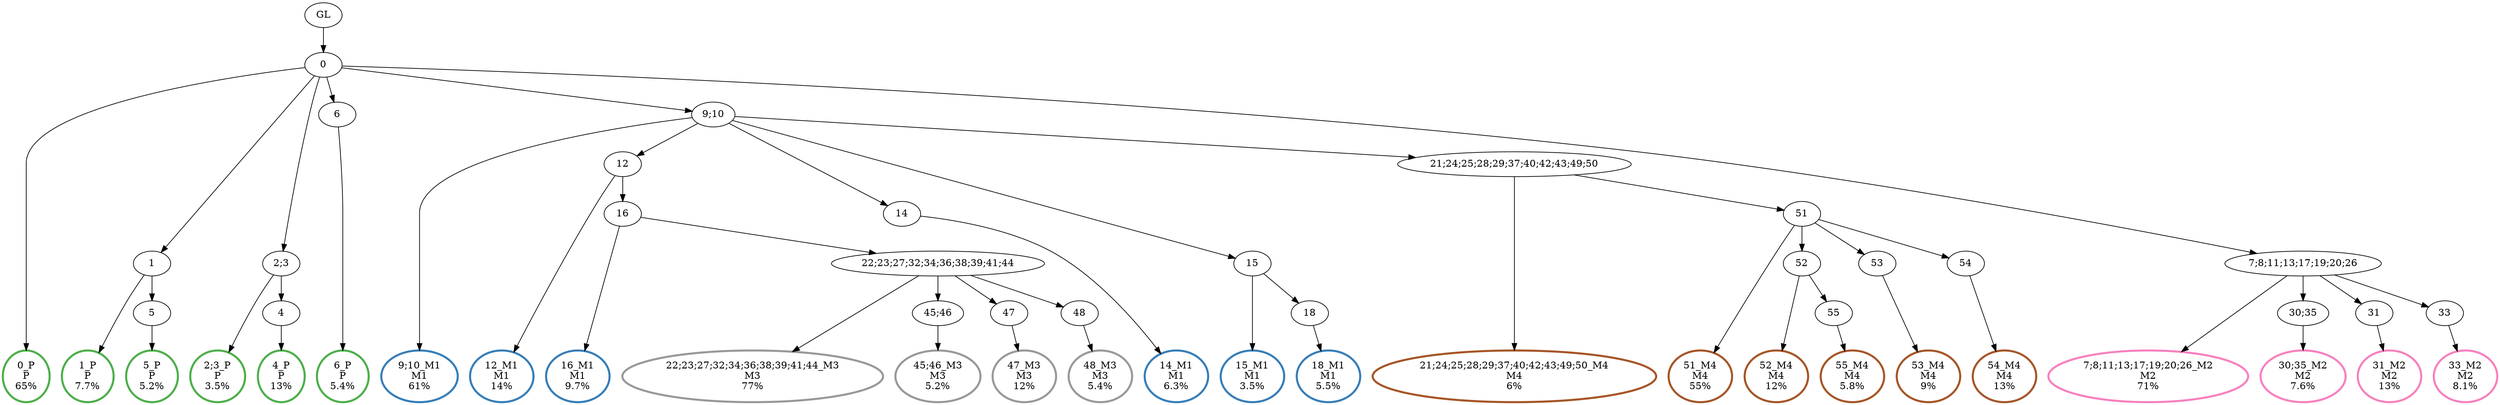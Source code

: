 digraph T {
	{
		rank=same
		50 [penwidth=3,colorscheme=set19,color=3,label="0_P\nP\n65%"]
		48 [penwidth=3,colorscheme=set19,color=3,label="1_P\nP\n7.7%"]
		46 [penwidth=3,colorscheme=set19,color=3,label="5_P\nP\n5.2%"]
		44 [penwidth=3,colorscheme=set19,color=3,label="2;3_P\nP\n3.5%"]
		42 [penwidth=3,colorscheme=set19,color=3,label="4_P\nP\n13%"]
		40 [penwidth=3,colorscheme=set19,color=3,label="6_P\nP\n5.4%"]
		38 [penwidth=3,colorscheme=set19,color=2,label="9;10_M1\nM1\n61%"]
		36 [penwidth=3,colorscheme=set19,color=2,label="12_M1\nM1\n14%"]
		34 [penwidth=3,colorscheme=set19,color=2,label="16_M1\nM1\n9.7%"]
		32 [penwidth=3,colorscheme=set19,color=2,label="14_M1\nM1\n6.3%"]
		30 [penwidth=3,colorscheme=set19,color=2,label="15_M1\nM1\n3.5%"]
		28 [penwidth=3,colorscheme=set19,color=2,label="18_M1\nM1\n5.5%"]
		26 [penwidth=3,colorscheme=set19,color=8,label="7;8;11;13;17;19;20;26_M2\nM2\n71%"]
		24 [penwidth=3,colorscheme=set19,color=8,label="30;35_M2\nM2\n7.6%"]
		22 [penwidth=3,colorscheme=set19,color=8,label="31_M2\nM2\n13%"]
		20 [penwidth=3,colorscheme=set19,color=8,label="33_M2\nM2\n8.1%"]
		18 [penwidth=3,colorscheme=set19,color=9,label="22;23;27;32;34;36;38;39;41;44_M3\nM3\n77%"]
		16 [penwidth=3,colorscheme=set19,color=9,label="45;46_M3\nM3\n5.2%"]
		14 [penwidth=3,colorscheme=set19,color=9,label="47_M3\nM3\n12%"]
		12 [penwidth=3,colorscheme=set19,color=9,label="48_M3\nM3\n5.4%"]
		10 [penwidth=3,colorscheme=set19,color=7,label="21;24;25;28;29;37;40;42;43;49;50_M4\nM4\n6%"]
		8 [penwidth=3,colorscheme=set19,color=7,label="51_M4\nM4\n55%"]
		6 [penwidth=3,colorscheme=set19,color=7,label="52_M4\nM4\n12%"]
		4 [penwidth=3,colorscheme=set19,color=7,label="55_M4\nM4\n5.8%"]
		2 [penwidth=3,colorscheme=set19,color=7,label="53_M4\nM4\n9%"]
		0 [penwidth=3,colorscheme=set19,color=7,label="54_M4\nM4\n13%"]
	}
	52 [label="GL"]
	51 [label="0"]
	49 [label="1"]
	47 [label="5"]
	45 [label="2;3"]
	43 [label="4"]
	41 [label="6"]
	39 [label="9;10"]
	37 [label="12"]
	35 [label="16"]
	33 [label="14"]
	31 [label="15"]
	29 [label="18"]
	27 [label="7;8;11;13;17;19;20;26"]
	25 [label="30;35"]
	23 [label="31"]
	21 [label="33"]
	19 [label="22;23;27;32;34;36;38;39;41;44"]
	17 [label="45;46"]
	15 [label="47"]
	13 [label="48"]
	11 [label="21;24;25;28;29;37;40;42;43;49;50"]
	9 [label="51"]
	7 [label="52"]
	5 [label="55"]
	3 [label="53"]
	1 [label="54"]
	52 -> 51
	51 -> 50
	51 -> 49
	51 -> 45
	51 -> 41
	51 -> 39
	51 -> 27
	49 -> 48
	49 -> 47
	47 -> 46
	45 -> 44
	45 -> 43
	43 -> 42
	41 -> 40
	39 -> 38
	39 -> 37
	39 -> 33
	39 -> 31
	39 -> 11
	37 -> 36
	37 -> 35
	35 -> 34
	35 -> 19
	33 -> 32
	31 -> 30
	31 -> 29
	29 -> 28
	27 -> 26
	27 -> 25
	27 -> 23
	27 -> 21
	25 -> 24
	23 -> 22
	21 -> 20
	19 -> 18
	19 -> 17
	19 -> 15
	19 -> 13
	17 -> 16
	15 -> 14
	13 -> 12
	11 -> 10
	11 -> 9
	9 -> 8
	9 -> 7
	9 -> 3
	9 -> 1
	7 -> 6
	7 -> 5
	5 -> 4
	3 -> 2
	1 -> 0
}
